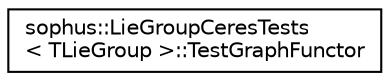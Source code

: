 digraph "Graphical Class Hierarchy"
{
 // LATEX_PDF_SIZE
  edge [fontname="Helvetica",fontsize="10",labelfontname="Helvetica",labelfontsize="10"];
  node [fontname="Helvetica",fontsize="10",shape=record];
  rankdir="LR";
  Node0 [label="sophus::LieGroupCeresTests\l\< TLieGroup \>::TestGraphFunctor",height=0.2,width=0.4,color="black", fillcolor="white", style="filled",URL="$structsophus_1_1_lie_group_ceres_tests_1_1_test_graph_functor.html",tooltip=" "];
}
